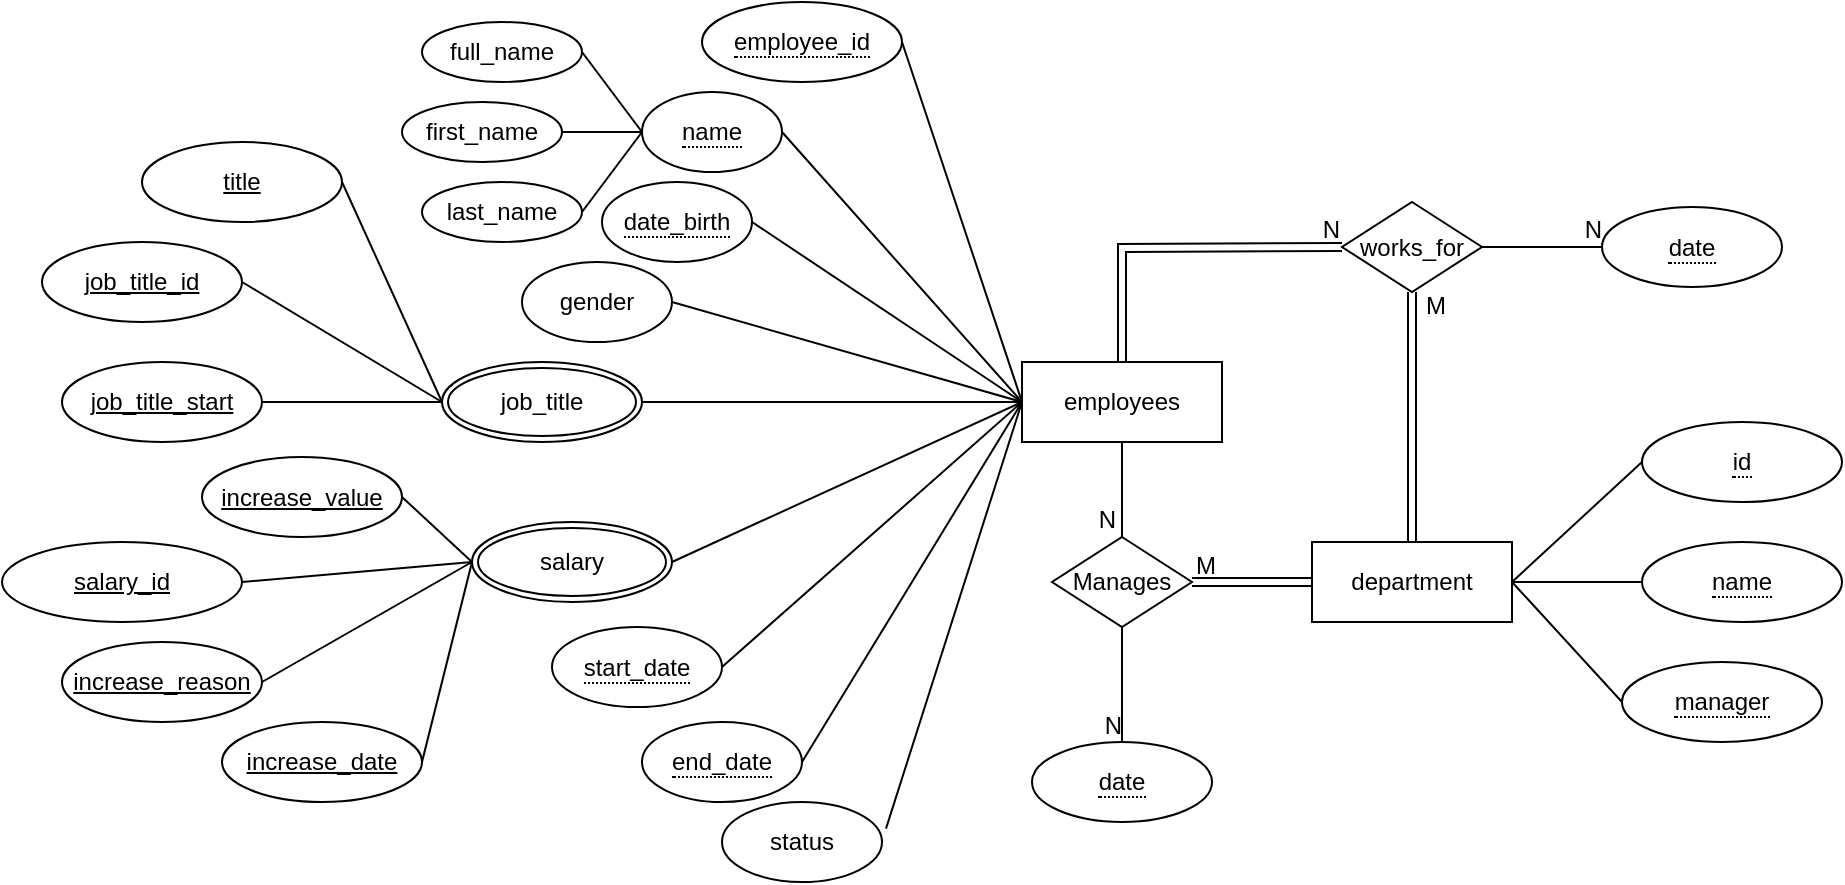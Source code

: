 <mxfile version="13.8.5" type="github">
  <diagram id="SLp7Ih21Ny8QmJdHLlk6" name="Page-1">
    <mxGraphModel dx="1747" dy="514" grid="1" gridSize="10" guides="1" tooltips="1" connect="1" arrows="1" fold="1" page="1" pageScale="1" pageWidth="827" pageHeight="1169" math="0" shadow="0">
      <root>
        <mxCell id="0" />
        <mxCell id="1" parent="0" />
        <mxCell id="GyHNu_jlYCtRFL4EkKrP-1" value="employees" style="whiteSpace=wrap;html=1;align=center;" parent="1" vertex="1">
          <mxGeometry x="330" y="190" width="100" height="40" as="geometry" />
        </mxCell>
        <mxCell id="GyHNu_jlYCtRFL4EkKrP-2" value="department" style="whiteSpace=wrap;html=1;align=center;" parent="1" vertex="1">
          <mxGeometry x="475" y="280" width="100" height="40" as="geometry" />
        </mxCell>
        <mxCell id="GyHNu_jlYCtRFL4EkKrP-5" value="&lt;span style=&quot;border-bottom: 1px dotted&quot;&gt;employee_id&lt;/span&gt;" style="ellipse;whiteSpace=wrap;html=1;align=center;" parent="1" vertex="1">
          <mxGeometry x="170" y="10" width="100" height="40" as="geometry" />
        </mxCell>
        <mxCell id="GyHNu_jlYCtRFL4EkKrP-6" value="&lt;span style=&quot;border-bottom: 1px dotted&quot;&gt;name&lt;/span&gt;" style="ellipse;whiteSpace=wrap;html=1;align=center;" parent="1" vertex="1">
          <mxGeometry x="140" y="55" width="70" height="40" as="geometry" />
        </mxCell>
        <mxCell id="GyHNu_jlYCtRFL4EkKrP-7" value="full_name" style="ellipse;whiteSpace=wrap;html=1;align=center;" parent="1" vertex="1">
          <mxGeometry x="30" y="20" width="80" height="30" as="geometry" />
        </mxCell>
        <mxCell id="GyHNu_jlYCtRFL4EkKrP-8" value="first_name" style="ellipse;whiteSpace=wrap;html=1;align=center;" parent="1" vertex="1">
          <mxGeometry x="20" y="60" width="80" height="30" as="geometry" />
        </mxCell>
        <mxCell id="GyHNu_jlYCtRFL4EkKrP-9" value="last_name" style="ellipse;whiteSpace=wrap;html=1;align=center;" parent="1" vertex="1">
          <mxGeometry x="30" y="100" width="80" height="30" as="geometry" />
        </mxCell>
        <mxCell id="GyHNu_jlYCtRFL4EkKrP-10" value="" style="endArrow=none;html=1;rounded=0;exitX=1;exitY=0.5;exitDx=0;exitDy=0;entryX=0;entryY=0.5;entryDx=0;entryDy=0;" parent="1" source="GyHNu_jlYCtRFL4EkKrP-7" target="GyHNu_jlYCtRFL4EkKrP-6" edge="1">
          <mxGeometry relative="1" as="geometry">
            <mxPoint x="320" y="230" as="sourcePoint" />
            <mxPoint x="480" y="230" as="targetPoint" />
          </mxGeometry>
        </mxCell>
        <mxCell id="GyHNu_jlYCtRFL4EkKrP-11" value="" style="endArrow=none;html=1;rounded=0;exitX=1;exitY=0.5;exitDx=0;exitDy=0;entryX=0;entryY=0.5;entryDx=0;entryDy=0;" parent="1" source="GyHNu_jlYCtRFL4EkKrP-8" target="GyHNu_jlYCtRFL4EkKrP-6" edge="1">
          <mxGeometry relative="1" as="geometry">
            <mxPoint x="320" y="230" as="sourcePoint" />
            <mxPoint x="480" y="230" as="targetPoint" />
          </mxGeometry>
        </mxCell>
        <mxCell id="GyHNu_jlYCtRFL4EkKrP-12" value="" style="endArrow=none;html=1;rounded=0;exitX=1;exitY=0.5;exitDx=0;exitDy=0;entryX=0;entryY=0.5;entryDx=0;entryDy=0;" parent="1" source="GyHNu_jlYCtRFL4EkKrP-9" target="GyHNu_jlYCtRFL4EkKrP-6" edge="1">
          <mxGeometry relative="1" as="geometry">
            <mxPoint x="320" y="230" as="sourcePoint" />
            <mxPoint x="480" y="230" as="targetPoint" />
          </mxGeometry>
        </mxCell>
        <mxCell id="GyHNu_jlYCtRFL4EkKrP-13" value="" style="endArrow=none;html=1;rounded=0;exitX=1;exitY=0.5;exitDx=0;exitDy=0;entryX=0;entryY=0.5;entryDx=0;entryDy=0;" parent="1" source="GyHNu_jlYCtRFL4EkKrP-5" target="GyHNu_jlYCtRFL4EkKrP-1" edge="1">
          <mxGeometry relative="1" as="geometry">
            <mxPoint x="320" y="230" as="sourcePoint" />
            <mxPoint x="480" y="230" as="targetPoint" />
          </mxGeometry>
        </mxCell>
        <mxCell id="GyHNu_jlYCtRFL4EkKrP-14" value="" style="endArrow=none;html=1;rounded=0;exitX=1;exitY=0.5;exitDx=0;exitDy=0;entryX=0;entryY=0.5;entryDx=0;entryDy=0;" parent="1" source="GyHNu_jlYCtRFL4EkKrP-6" target="GyHNu_jlYCtRFL4EkKrP-1" edge="1">
          <mxGeometry relative="1" as="geometry">
            <mxPoint x="320" y="230" as="sourcePoint" />
            <mxPoint x="480" y="230" as="targetPoint" />
          </mxGeometry>
        </mxCell>
        <mxCell id="GyHNu_jlYCtRFL4EkKrP-15" value="gender" style="ellipse;whiteSpace=wrap;html=1;align=center;" parent="1" vertex="1">
          <mxGeometry x="80" y="140" width="75" height="40" as="geometry" />
        </mxCell>
        <mxCell id="GyHNu_jlYCtRFL4EkKrP-16" value="" style="endArrow=none;html=1;rounded=0;exitX=1;exitY=0.5;exitDx=0;exitDy=0;entryX=0;entryY=0.5;entryDx=0;entryDy=0;" parent="1" source="GyHNu_jlYCtRFL4EkKrP-15" target="GyHNu_jlYCtRFL4EkKrP-1" edge="1">
          <mxGeometry relative="1" as="geometry">
            <mxPoint x="320" y="230" as="sourcePoint" />
            <mxPoint x="480" y="230" as="targetPoint" />
          </mxGeometry>
        </mxCell>
        <mxCell id="GyHNu_jlYCtRFL4EkKrP-17" value="&lt;span style=&quot;border-bottom: 1px dotted&quot;&gt;date_birth&lt;/span&gt;" style="ellipse;whiteSpace=wrap;html=1;align=center;" parent="1" vertex="1">
          <mxGeometry x="120" y="100" width="75" height="40" as="geometry" />
        </mxCell>
        <mxCell id="GyHNu_jlYCtRFL4EkKrP-18" value="" style="endArrow=none;html=1;rounded=0;exitX=1;exitY=0.5;exitDx=0;exitDy=0;entryX=0;entryY=0.5;entryDx=0;entryDy=0;" parent="1" source="GyHNu_jlYCtRFL4EkKrP-17" target="GyHNu_jlYCtRFL4EkKrP-1" edge="1">
          <mxGeometry relative="1" as="geometry">
            <mxPoint x="320" y="230" as="sourcePoint" />
            <mxPoint x="480" y="230" as="targetPoint" />
          </mxGeometry>
        </mxCell>
        <mxCell id="GyHNu_jlYCtRFL4EkKrP-19" value="&lt;span style=&quot;border-bottom: 1px dotted&quot;&gt;start_date&lt;/span&gt;" style="ellipse;whiteSpace=wrap;html=1;align=center;" parent="1" vertex="1">
          <mxGeometry x="95" y="322.5" width="85" height="40" as="geometry" />
        </mxCell>
        <mxCell id="GyHNu_jlYCtRFL4EkKrP-20" value="&lt;span style=&quot;border-bottom: 1px dotted&quot;&gt;end_date&lt;/span&gt;" style="ellipse;whiteSpace=wrap;html=1;align=center;" parent="1" vertex="1">
          <mxGeometry x="140" y="370" width="80" height="40" as="geometry" />
        </mxCell>
        <mxCell id="GyHNu_jlYCtRFL4EkKrP-22" value="" style="endArrow=none;html=1;rounded=0;exitX=1;exitY=0.5;exitDx=0;exitDy=0;entryX=0;entryY=0.5;entryDx=0;entryDy=0;" parent="1" source="GyHNu_jlYCtRFL4EkKrP-19" target="GyHNu_jlYCtRFL4EkKrP-1" edge="1">
          <mxGeometry relative="1" as="geometry">
            <mxPoint x="320" y="230" as="sourcePoint" />
            <mxPoint x="480" y="230" as="targetPoint" />
          </mxGeometry>
        </mxCell>
        <mxCell id="GyHNu_jlYCtRFL4EkKrP-23" value="" style="endArrow=none;html=1;rounded=0;exitX=1;exitY=0.5;exitDx=0;exitDy=0;entryX=0;entryY=0.5;entryDx=0;entryDy=0;" parent="1" source="GyHNu_jlYCtRFL4EkKrP-20" target="GyHNu_jlYCtRFL4EkKrP-1" edge="1">
          <mxGeometry relative="1" as="geometry">
            <mxPoint x="320" y="230" as="sourcePoint" />
            <mxPoint x="480" y="230" as="targetPoint" />
          </mxGeometry>
        </mxCell>
        <mxCell id="GyHNu_jlYCtRFL4EkKrP-26" value="" style="endArrow=none;html=1;rounded=0;exitX=1;exitY=0.5;exitDx=0;exitDy=0;entryX=0;entryY=0.5;entryDx=0;entryDy=0;" parent="1" source="0HEMyC9qYWvPxuRM62-B-23" target="GyHNu_jlYCtRFL4EkKrP-1" edge="1">
          <mxGeometry relative="1" as="geometry">
            <mxPoint x="150" y="210" as="sourcePoint" />
            <mxPoint x="480" y="230" as="targetPoint" />
          </mxGeometry>
        </mxCell>
        <mxCell id="GyHNu_jlYCtRFL4EkKrP-27" value="&lt;span style=&quot;border-bottom: 1px dotted&quot;&gt;id&lt;/span&gt;" style="ellipse;whiteSpace=wrap;html=1;align=center;" parent="1" vertex="1">
          <mxGeometry x="640" y="220" width="100" height="40" as="geometry" />
        </mxCell>
        <mxCell id="GyHNu_jlYCtRFL4EkKrP-28" value="&lt;span style=&quot;border-bottom: 1px dotted&quot;&gt;name&lt;/span&gt;" style="ellipse;whiteSpace=wrap;html=1;align=center;" parent="1" vertex="1">
          <mxGeometry x="640" y="280" width="100" height="40" as="geometry" />
        </mxCell>
        <mxCell id="GyHNu_jlYCtRFL4EkKrP-29" value="" style="endArrow=none;html=1;rounded=0;entryX=1;entryY=0.5;entryDx=0;entryDy=0;exitX=0;exitY=0.5;exitDx=0;exitDy=0;" parent="1" source="GyHNu_jlYCtRFL4EkKrP-27" target="GyHNu_jlYCtRFL4EkKrP-2" edge="1">
          <mxGeometry relative="1" as="geometry">
            <mxPoint x="430" y="60" as="sourcePoint" />
            <mxPoint x="480" y="110" as="targetPoint" />
          </mxGeometry>
        </mxCell>
        <mxCell id="GyHNu_jlYCtRFL4EkKrP-30" value="" style="endArrow=none;html=1;rounded=0;exitX=0;exitY=0.5;exitDx=0;exitDy=0;entryX=1;entryY=0.5;entryDx=0;entryDy=0;" parent="1" source="GyHNu_jlYCtRFL4EkKrP-28" target="GyHNu_jlYCtRFL4EkKrP-2" edge="1">
          <mxGeometry relative="1" as="geometry">
            <mxPoint x="320" y="110" as="sourcePoint" />
            <mxPoint x="480" y="110" as="targetPoint" />
          </mxGeometry>
        </mxCell>
        <mxCell id="GyHNu_jlYCtRFL4EkKrP-33" value="" style="endArrow=none;html=1;rounded=0;exitX=1;exitY=0.5;exitDx=0;exitDy=0;entryX=0;entryY=0.5;entryDx=0;entryDy=0;" parent="1" source="0HEMyC9qYWvPxuRM62-B-22" target="GyHNu_jlYCtRFL4EkKrP-1" edge="1">
          <mxGeometry relative="1" as="geometry">
            <mxPoint x="160" y="260" as="sourcePoint" />
            <mxPoint x="480" y="210" as="targetPoint" />
          </mxGeometry>
        </mxCell>
        <mxCell id="GyHNu_jlYCtRFL4EkKrP-35" value="works_for" style="shape=rhombus;perimeter=rhombusPerimeter;whiteSpace=wrap;html=1;align=center;" parent="1" vertex="1">
          <mxGeometry x="490" y="110" width="70" height="45" as="geometry" />
        </mxCell>
        <mxCell id="GyHNu_jlYCtRFL4EkKrP-40" value="&lt;span style=&quot;border-bottom: 1px dotted&quot;&gt;manager&lt;/span&gt;" style="ellipse;whiteSpace=wrap;html=1;align=center;" parent="1" vertex="1">
          <mxGeometry x="630" y="340" width="100" height="40" as="geometry" />
        </mxCell>
        <mxCell id="GyHNu_jlYCtRFL4EkKrP-41" value="" style="endArrow=none;html=1;rounded=0;entryX=0;entryY=0.5;entryDx=0;entryDy=0;exitX=1;exitY=0.5;exitDx=0;exitDy=0;" parent="1" source="GyHNu_jlYCtRFL4EkKrP-2" target="GyHNu_jlYCtRFL4EkKrP-40" edge="1">
          <mxGeometry relative="1" as="geometry">
            <mxPoint x="340" y="310" as="sourcePoint" />
            <mxPoint x="500" y="310" as="targetPoint" />
          </mxGeometry>
        </mxCell>
        <mxCell id="0HEMyC9qYWvPxuRM62-B-1" style="edgeStyle=orthogonalEdgeStyle;rounded=0;orthogonalLoop=1;jettySize=auto;html=1;exitX=0.5;exitY=1;exitDx=0;exitDy=0;" edge="1" parent="1" source="GyHNu_jlYCtRFL4EkKrP-8" target="GyHNu_jlYCtRFL4EkKrP-8">
          <mxGeometry relative="1" as="geometry" />
        </mxCell>
        <mxCell id="0HEMyC9qYWvPxuRM62-B-4" value="Manages" style="shape=rhombus;perimeter=rhombusPerimeter;whiteSpace=wrap;html=1;align=center;" vertex="1" parent="1">
          <mxGeometry x="345" y="277.5" width="70" height="45" as="geometry" />
        </mxCell>
        <mxCell id="0HEMyC9qYWvPxuRM62-B-5" value="" style="shape=link;html=1;rounded=0;entryX=0.5;entryY=0;entryDx=0;entryDy=0;exitX=0.5;exitY=1;exitDx=0;exitDy=0;" edge="1" parent="1" source="GyHNu_jlYCtRFL4EkKrP-35" target="GyHNu_jlYCtRFL4EkKrP-2">
          <mxGeometry relative="1" as="geometry">
            <mxPoint x="300" y="230" as="sourcePoint" />
            <mxPoint x="460" y="230" as="targetPoint" />
          </mxGeometry>
        </mxCell>
        <mxCell id="0HEMyC9qYWvPxuRM62-B-6" value="M" style="resizable=0;html=1;align=left;verticalAlign=bottom;" connectable="0" vertex="1" parent="0HEMyC9qYWvPxuRM62-B-5">
          <mxGeometry x="-1" relative="1" as="geometry">
            <mxPoint x="5" y="15" as="offset" />
          </mxGeometry>
        </mxCell>
        <mxCell id="0HEMyC9qYWvPxuRM62-B-8" value="" style="shape=link;html=1;rounded=0;entryX=0;entryY=0.5;entryDx=0;entryDy=0;exitX=0.5;exitY=0;exitDx=0;exitDy=0;" edge="1" parent="1" source="GyHNu_jlYCtRFL4EkKrP-1" target="GyHNu_jlYCtRFL4EkKrP-35">
          <mxGeometry relative="1" as="geometry">
            <mxPoint x="300" y="230" as="sourcePoint" />
            <mxPoint x="460" y="230" as="targetPoint" />
            <Array as="points">
              <mxPoint x="380" y="133" />
            </Array>
          </mxGeometry>
        </mxCell>
        <mxCell id="0HEMyC9qYWvPxuRM62-B-9" value="N" style="resizable=0;html=1;align=right;verticalAlign=bottom;" connectable="0" vertex="1" parent="0HEMyC9qYWvPxuRM62-B-8">
          <mxGeometry x="1" relative="1" as="geometry" />
        </mxCell>
        <mxCell id="0HEMyC9qYWvPxuRM62-B-11" value="" style="endArrow=none;html=1;rounded=0;entryX=0.5;entryY=0;entryDx=0;entryDy=0;exitX=0.5;exitY=1;exitDx=0;exitDy=0;" edge="1" parent="1" source="GyHNu_jlYCtRFL4EkKrP-1" target="0HEMyC9qYWvPxuRM62-B-4">
          <mxGeometry relative="1" as="geometry">
            <mxPoint x="300" y="230" as="sourcePoint" />
            <mxPoint x="460" y="230" as="targetPoint" />
          </mxGeometry>
        </mxCell>
        <mxCell id="0HEMyC9qYWvPxuRM62-B-12" value="N" style="resizable=0;html=1;align=right;verticalAlign=bottom;" connectable="0" vertex="1" parent="0HEMyC9qYWvPxuRM62-B-11">
          <mxGeometry x="1" relative="1" as="geometry">
            <mxPoint x="-3" as="offset" />
          </mxGeometry>
        </mxCell>
        <mxCell id="0HEMyC9qYWvPxuRM62-B-13" value="" style="shape=link;html=1;rounded=0;entryX=0;entryY=0.5;entryDx=0;entryDy=0;exitX=1;exitY=0.5;exitDx=0;exitDy=0;" edge="1" parent="1" source="0HEMyC9qYWvPxuRM62-B-4" target="GyHNu_jlYCtRFL4EkKrP-2">
          <mxGeometry relative="1" as="geometry">
            <mxPoint x="300" y="230" as="sourcePoint" />
            <mxPoint x="460" y="230" as="targetPoint" />
          </mxGeometry>
        </mxCell>
        <mxCell id="0HEMyC9qYWvPxuRM62-B-14" value="M" style="resizable=0;html=1;align=left;verticalAlign=bottom;" connectable="0" vertex="1" parent="0HEMyC9qYWvPxuRM62-B-13">
          <mxGeometry x="-1" relative="1" as="geometry" />
        </mxCell>
        <mxCell id="0HEMyC9qYWvPxuRM62-B-16" value="&lt;span style=&quot;border-bottom: 1px dotted&quot;&gt;date&lt;/span&gt;" style="ellipse;whiteSpace=wrap;html=1;align=center;" vertex="1" parent="1">
          <mxGeometry x="620" y="112.5" width="90" height="40" as="geometry" />
        </mxCell>
        <mxCell id="0HEMyC9qYWvPxuRM62-B-17" value="" style="endArrow=none;html=1;rounded=0;entryX=0;entryY=0.5;entryDx=0;entryDy=0;exitX=1;exitY=0.5;exitDx=0;exitDy=0;" edge="1" parent="1" source="GyHNu_jlYCtRFL4EkKrP-35" target="0HEMyC9qYWvPxuRM62-B-16">
          <mxGeometry relative="1" as="geometry">
            <mxPoint x="300" y="230" as="sourcePoint" />
            <mxPoint x="460" y="230" as="targetPoint" />
          </mxGeometry>
        </mxCell>
        <mxCell id="0HEMyC9qYWvPxuRM62-B-18" value="N" style="resizable=0;html=1;align=right;verticalAlign=bottom;" connectable="0" vertex="1" parent="0HEMyC9qYWvPxuRM62-B-17">
          <mxGeometry x="1" relative="1" as="geometry" />
        </mxCell>
        <mxCell id="0HEMyC9qYWvPxuRM62-B-19" value="&lt;span style=&quot;border-bottom: 1px dotted&quot;&gt;date&lt;/span&gt;" style="ellipse;whiteSpace=wrap;html=1;align=center;" vertex="1" parent="1">
          <mxGeometry x="335" y="380" width="90" height="40" as="geometry" />
        </mxCell>
        <mxCell id="0HEMyC9qYWvPxuRM62-B-20" value="" style="endArrow=none;html=1;rounded=0;entryX=0.5;entryY=0;entryDx=0;entryDy=0;exitX=0.5;exitY=1;exitDx=0;exitDy=0;" edge="1" parent="1" source="0HEMyC9qYWvPxuRM62-B-4" target="0HEMyC9qYWvPxuRM62-B-19">
          <mxGeometry relative="1" as="geometry">
            <mxPoint x="570" y="142.5" as="sourcePoint" />
            <mxPoint x="630" y="142.5" as="targetPoint" />
          </mxGeometry>
        </mxCell>
        <mxCell id="0HEMyC9qYWvPxuRM62-B-21" value="N" style="resizable=0;html=1;align=right;verticalAlign=bottom;" connectable="0" vertex="1" parent="0HEMyC9qYWvPxuRM62-B-20">
          <mxGeometry x="1" relative="1" as="geometry" />
        </mxCell>
        <mxCell id="0HEMyC9qYWvPxuRM62-B-22" value="salary" style="ellipse;shape=doubleEllipse;margin=3;whiteSpace=wrap;html=1;align=center;" vertex="1" parent="1">
          <mxGeometry x="55" y="270" width="100" height="40" as="geometry" />
        </mxCell>
        <mxCell id="0HEMyC9qYWvPxuRM62-B-23" value="job_title" style="ellipse;shape=doubleEllipse;margin=3;whiteSpace=wrap;html=1;align=center;" vertex="1" parent="1">
          <mxGeometry x="40" y="190" width="100" height="40" as="geometry" />
        </mxCell>
        <mxCell id="0HEMyC9qYWvPxuRM62-B-24" value="status" style="ellipse;whiteSpace=wrap;html=1;align=center;" vertex="1" parent="1">
          <mxGeometry x="180" y="410" width="80" height="40" as="geometry" />
        </mxCell>
        <mxCell id="0HEMyC9qYWvPxuRM62-B-25" value="" style="endArrow=none;html=1;rounded=0;exitX=1.025;exitY=0.333;exitDx=0;exitDy=0;exitPerimeter=0;entryX=0;entryY=0.5;entryDx=0;entryDy=0;" edge="1" parent="1" source="0HEMyC9qYWvPxuRM62-B-24" target="GyHNu_jlYCtRFL4EkKrP-1">
          <mxGeometry relative="1" as="geometry">
            <mxPoint x="280" y="240" as="sourcePoint" />
            <mxPoint x="440" y="240" as="targetPoint" />
          </mxGeometry>
        </mxCell>
        <mxCell id="0HEMyC9qYWvPxuRM62-B-26" value="title" style="ellipse;whiteSpace=wrap;html=1;align=center;fontStyle=4;" vertex="1" parent="1">
          <mxGeometry x="-110" y="80" width="100" height="40" as="geometry" />
        </mxCell>
        <mxCell id="0HEMyC9qYWvPxuRM62-B-27" value="job_title_id" style="ellipse;whiteSpace=wrap;html=1;align=center;fontStyle=4;" vertex="1" parent="1">
          <mxGeometry x="-160" y="130" width="100" height="40" as="geometry" />
        </mxCell>
        <mxCell id="0HEMyC9qYWvPxuRM62-B-28" value="job_title_start" style="ellipse;whiteSpace=wrap;html=1;align=center;fontStyle=4;" vertex="1" parent="1">
          <mxGeometry x="-150" y="190" width="100" height="40" as="geometry" />
        </mxCell>
        <mxCell id="0HEMyC9qYWvPxuRM62-B-29" value="" style="endArrow=none;html=1;rounded=0;exitX=1;exitY=0.5;exitDx=0;exitDy=0;entryX=0;entryY=0.5;entryDx=0;entryDy=0;" edge="1" parent="1" source="0HEMyC9qYWvPxuRM62-B-27" target="0HEMyC9qYWvPxuRM62-B-23">
          <mxGeometry relative="1" as="geometry">
            <mxPoint x="10" y="250" as="sourcePoint" />
            <mxPoint x="170" y="250" as="targetPoint" />
          </mxGeometry>
        </mxCell>
        <mxCell id="0HEMyC9qYWvPxuRM62-B-30" value="" style="endArrow=none;html=1;rounded=0;exitX=1;exitY=0.5;exitDx=0;exitDy=0;entryX=0;entryY=0.5;entryDx=0;entryDy=0;" edge="1" parent="1" source="0HEMyC9qYWvPxuRM62-B-26" target="0HEMyC9qYWvPxuRM62-B-23">
          <mxGeometry relative="1" as="geometry">
            <mxPoint x="10" y="250" as="sourcePoint" />
            <mxPoint x="170" y="250" as="targetPoint" />
          </mxGeometry>
        </mxCell>
        <mxCell id="0HEMyC9qYWvPxuRM62-B-32" value="" style="endArrow=none;html=1;rounded=0;entryX=0;entryY=0.5;entryDx=0;entryDy=0;exitX=1;exitY=0.5;exitDx=0;exitDy=0;" edge="1" parent="1" source="0HEMyC9qYWvPxuRM62-B-28" target="0HEMyC9qYWvPxuRM62-B-23">
          <mxGeometry relative="1" as="geometry">
            <mxPoint x="-90" y="430" as="sourcePoint" />
            <mxPoint x="70" y="430" as="targetPoint" />
          </mxGeometry>
        </mxCell>
        <mxCell id="0HEMyC9qYWvPxuRM62-B-35" value="salary_id" style="ellipse;whiteSpace=wrap;html=1;align=center;fontStyle=4;" vertex="1" parent="1">
          <mxGeometry x="-180" y="280" width="120" height="40" as="geometry" />
        </mxCell>
        <mxCell id="0HEMyC9qYWvPxuRM62-B-36" value="increase_reason" style="ellipse;whiteSpace=wrap;html=1;align=center;fontStyle=4;" vertex="1" parent="1">
          <mxGeometry x="-150" y="330" width="100" height="40" as="geometry" />
        </mxCell>
        <mxCell id="0HEMyC9qYWvPxuRM62-B-37" value="increase_value" style="ellipse;whiteSpace=wrap;html=1;align=center;fontStyle=4;" vertex="1" parent="1">
          <mxGeometry x="-80" y="237.5" width="100" height="40" as="geometry" />
        </mxCell>
        <mxCell id="0HEMyC9qYWvPxuRM62-B-38" value="increase_date" style="ellipse;whiteSpace=wrap;html=1;align=center;fontStyle=4;" vertex="1" parent="1">
          <mxGeometry x="-70" y="370" width="100" height="40" as="geometry" />
        </mxCell>
        <mxCell id="0HEMyC9qYWvPxuRM62-B-40" value="" style="endArrow=none;html=1;rounded=0;exitX=1;exitY=0.5;exitDx=0;exitDy=0;entryX=0;entryY=0.5;entryDx=0;entryDy=0;" edge="1" parent="1" source="0HEMyC9qYWvPxuRM62-B-37" target="0HEMyC9qYWvPxuRM62-B-22">
          <mxGeometry relative="1" as="geometry">
            <mxPoint x="210" y="250" as="sourcePoint" />
            <mxPoint x="370" y="250" as="targetPoint" />
          </mxGeometry>
        </mxCell>
        <mxCell id="0HEMyC9qYWvPxuRM62-B-41" value="" style="endArrow=none;html=1;rounded=0;exitX=1;exitY=0.5;exitDx=0;exitDy=0;entryX=0;entryY=0.5;entryDx=0;entryDy=0;" edge="1" parent="1" source="0HEMyC9qYWvPxuRM62-B-35" target="0HEMyC9qYWvPxuRM62-B-22">
          <mxGeometry relative="1" as="geometry">
            <mxPoint x="210" y="250" as="sourcePoint" />
            <mxPoint x="370" y="250" as="targetPoint" />
          </mxGeometry>
        </mxCell>
        <mxCell id="0HEMyC9qYWvPxuRM62-B-42" value="" style="endArrow=none;html=1;rounded=0;exitX=1;exitY=0.5;exitDx=0;exitDy=0;entryX=0;entryY=0.5;entryDx=0;entryDy=0;" edge="1" parent="1" source="0HEMyC9qYWvPxuRM62-B-36" target="0HEMyC9qYWvPxuRM62-B-22">
          <mxGeometry relative="1" as="geometry">
            <mxPoint x="210" y="250" as="sourcePoint" />
            <mxPoint x="370" y="250" as="targetPoint" />
          </mxGeometry>
        </mxCell>
        <mxCell id="0HEMyC9qYWvPxuRM62-B-43" value="" style="endArrow=none;html=1;rounded=0;exitX=1;exitY=0.5;exitDx=0;exitDy=0;entryX=0;entryY=0.5;entryDx=0;entryDy=0;" edge="1" parent="1" source="0HEMyC9qYWvPxuRM62-B-38" target="0HEMyC9qYWvPxuRM62-B-22">
          <mxGeometry relative="1" as="geometry">
            <mxPoint x="210" y="250" as="sourcePoint" />
            <mxPoint x="370" y="250" as="targetPoint" />
          </mxGeometry>
        </mxCell>
      </root>
    </mxGraphModel>
  </diagram>
</mxfile>
